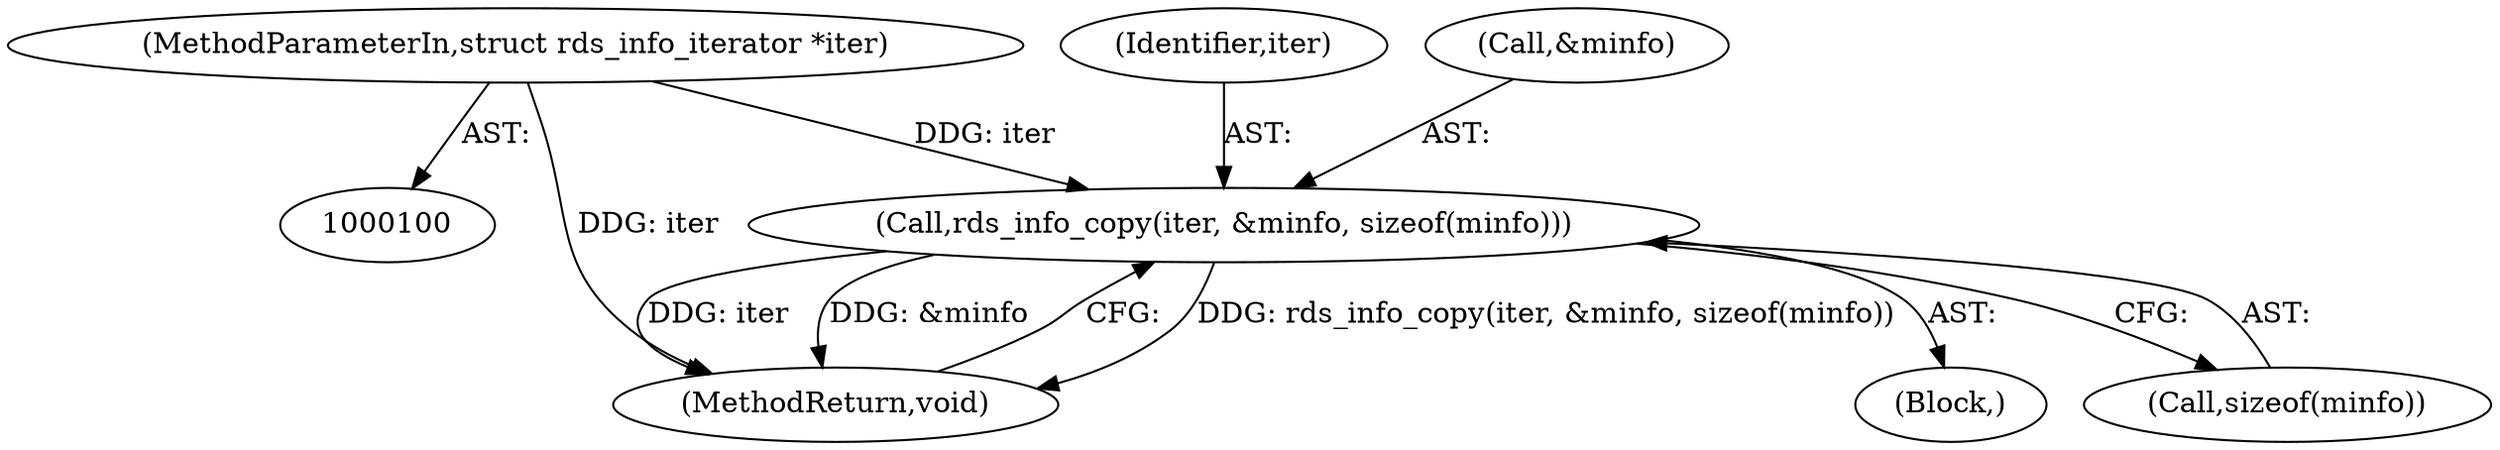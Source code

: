 digraph "0_linux_4116def2337991b39919f3b448326e21c40e0dbb@API" {
"1000194" [label="(Call,rds_info_copy(iter, &minfo, sizeof(minfo)))"];
"1000102" [label="(MethodParameterIn,struct rds_info_iterator *iter)"];
"1000102" [label="(MethodParameterIn,struct rds_info_iterator *iter)"];
"1000195" [label="(Identifier,iter)"];
"1000200" [label="(MethodReturn,void)"];
"1000194" [label="(Call,rds_info_copy(iter, &minfo, sizeof(minfo)))"];
"1000106" [label="(Block,)"];
"1000198" [label="(Call,sizeof(minfo))"];
"1000196" [label="(Call,&minfo)"];
"1000194" -> "1000106"  [label="AST: "];
"1000194" -> "1000198"  [label="CFG: "];
"1000195" -> "1000194"  [label="AST: "];
"1000196" -> "1000194"  [label="AST: "];
"1000198" -> "1000194"  [label="AST: "];
"1000200" -> "1000194"  [label="CFG: "];
"1000194" -> "1000200"  [label="DDG: rds_info_copy(iter, &minfo, sizeof(minfo))"];
"1000194" -> "1000200"  [label="DDG: iter"];
"1000194" -> "1000200"  [label="DDG: &minfo"];
"1000102" -> "1000194"  [label="DDG: iter"];
"1000102" -> "1000100"  [label="AST: "];
"1000102" -> "1000200"  [label="DDG: iter"];
}

